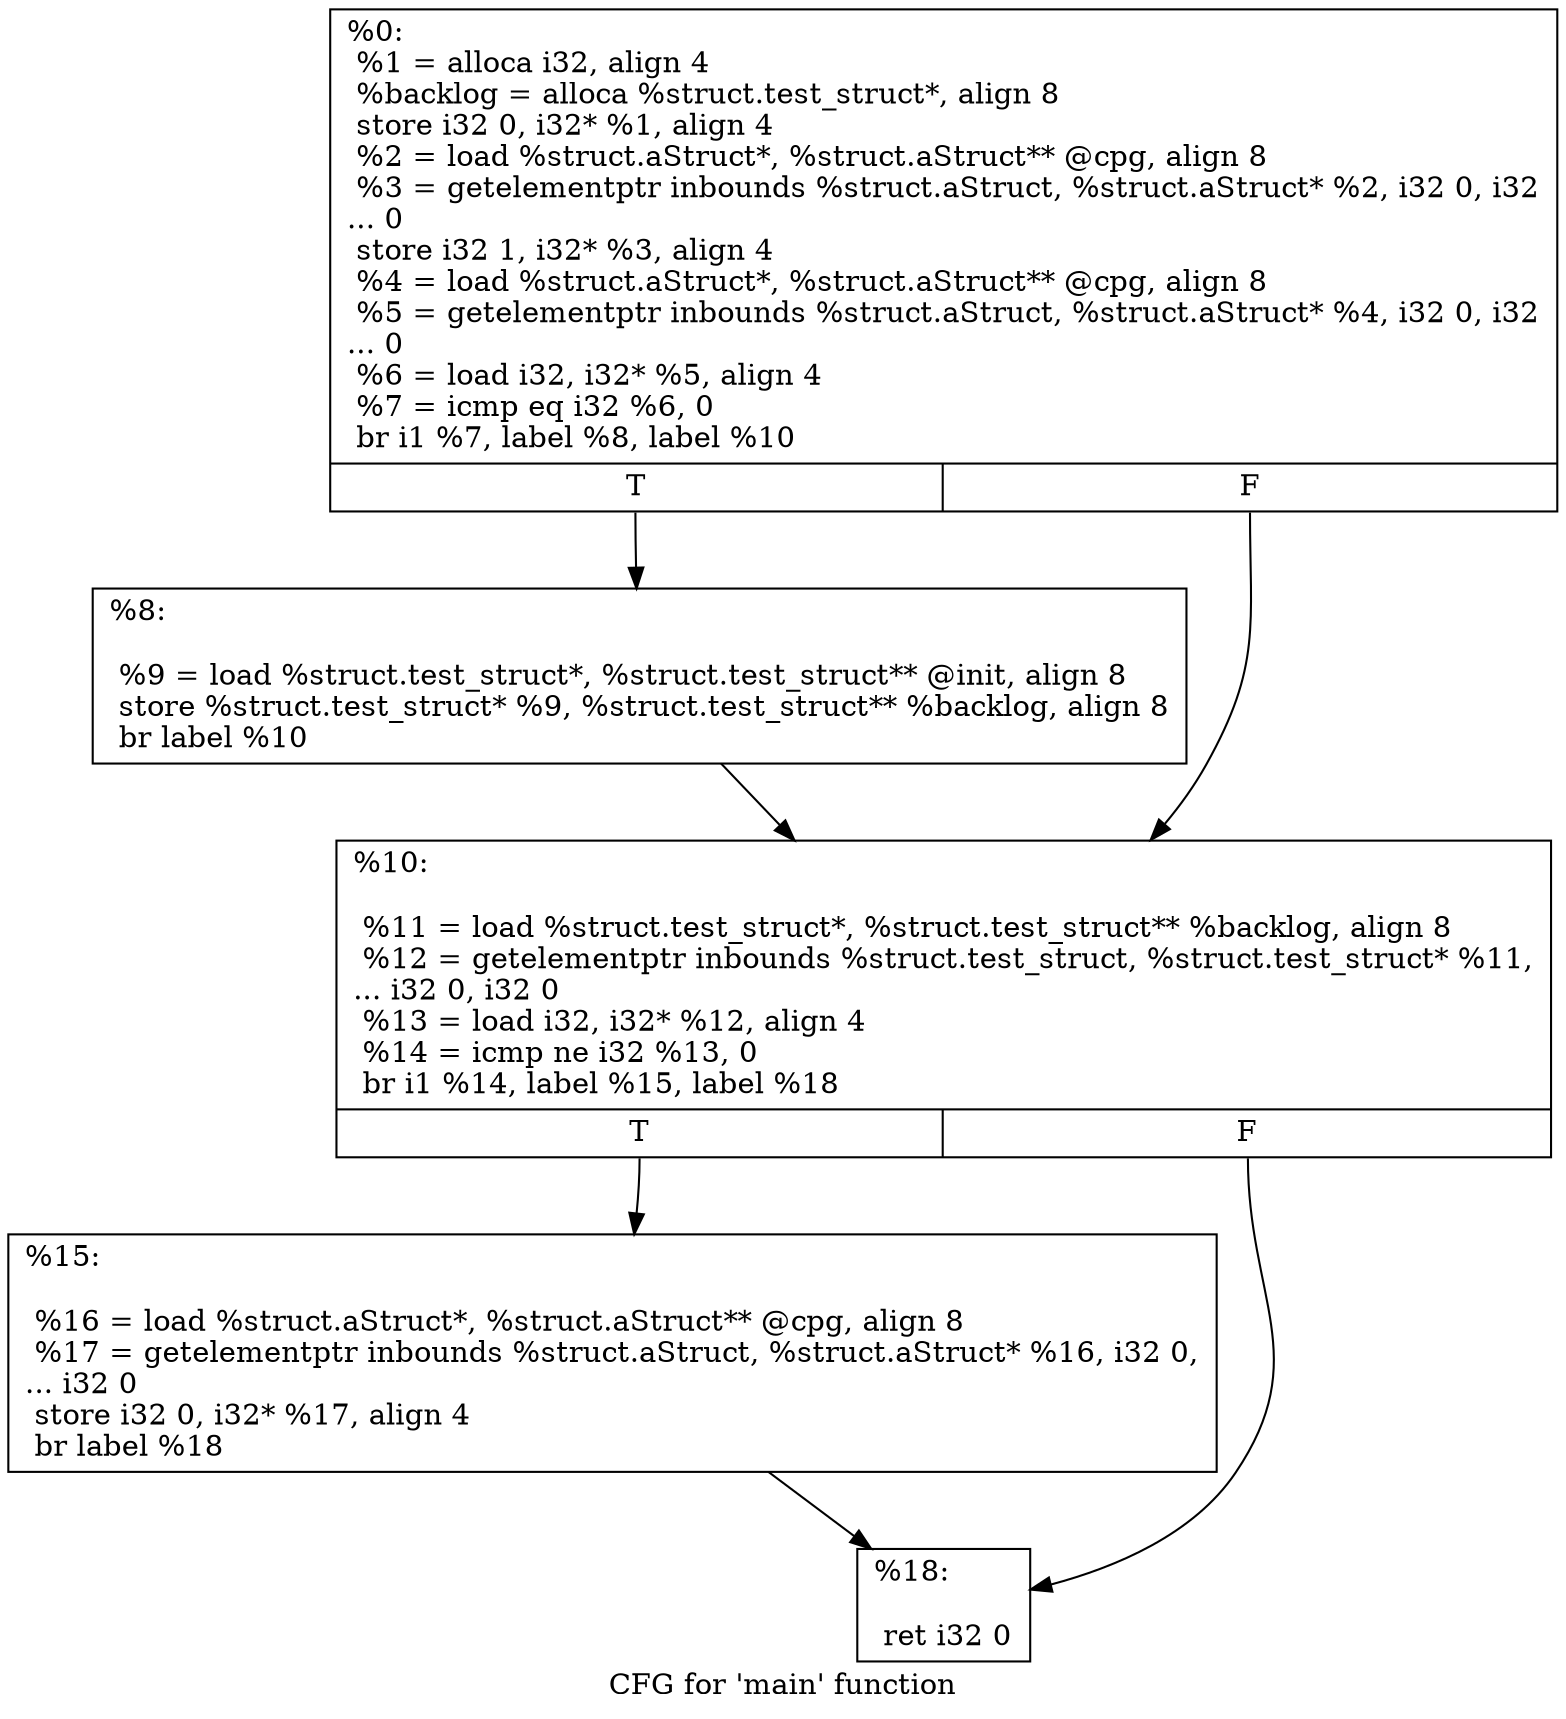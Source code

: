 digraph "CFG for 'main' function" {
	label="CFG for 'main' function";

	Node0x2573070 [shape=record,label="{%0:\l  %1 = alloca i32, align 4\l  %backlog = alloca %struct.test_struct*, align 8\l  store i32 0, i32* %1, align 4\l  %2 = load %struct.aStruct*, %struct.aStruct** @cpg, align 8\l  %3 = getelementptr inbounds %struct.aStruct, %struct.aStruct* %2, i32 0, i32\l... 0\l  store i32 1, i32* %3, align 4\l  %4 = load %struct.aStruct*, %struct.aStruct** @cpg, align 8\l  %5 = getelementptr inbounds %struct.aStruct, %struct.aStruct* %4, i32 0, i32\l... 0\l  %6 = load i32, i32* %5, align 4\l  %7 = icmp eq i32 %6, 0\l  br i1 %7, label %8, label %10\l|{<s0>T|<s1>F}}"];
	Node0x2573070:s0 -> Node0x25730c0;
	Node0x2573070:s1 -> Node0x2573110;
	Node0x25730c0 [shape=record,label="{%8:\l\l  %9 = load %struct.test_struct*, %struct.test_struct** @init, align 8\l  store %struct.test_struct* %9, %struct.test_struct** %backlog, align 8\l  br label %10\l}"];
	Node0x25730c0 -> Node0x2573110;
	Node0x2573110 [shape=record,label="{%10:\l\l  %11 = load %struct.test_struct*, %struct.test_struct** %backlog, align 8\l  %12 = getelementptr inbounds %struct.test_struct, %struct.test_struct* %11,\l... i32 0, i32 0\l  %13 = load i32, i32* %12, align 4\l  %14 = icmp ne i32 %13, 0\l  br i1 %14, label %15, label %18\l|{<s0>T|<s1>F}}"];
	Node0x2573110:s0 -> Node0x25739d0;
	Node0x2573110:s1 -> Node0x2573a20;
	Node0x25739d0 [shape=record,label="{%15:\l\l  %16 = load %struct.aStruct*, %struct.aStruct** @cpg, align 8\l  %17 = getelementptr inbounds %struct.aStruct, %struct.aStruct* %16, i32 0,\l... i32 0\l  store i32 0, i32* %17, align 4\l  br label %18\l}"];
	Node0x25739d0 -> Node0x2573a20;
	Node0x2573a20 [shape=record,label="{%18:\l\l  ret i32 0\l}"];
}
